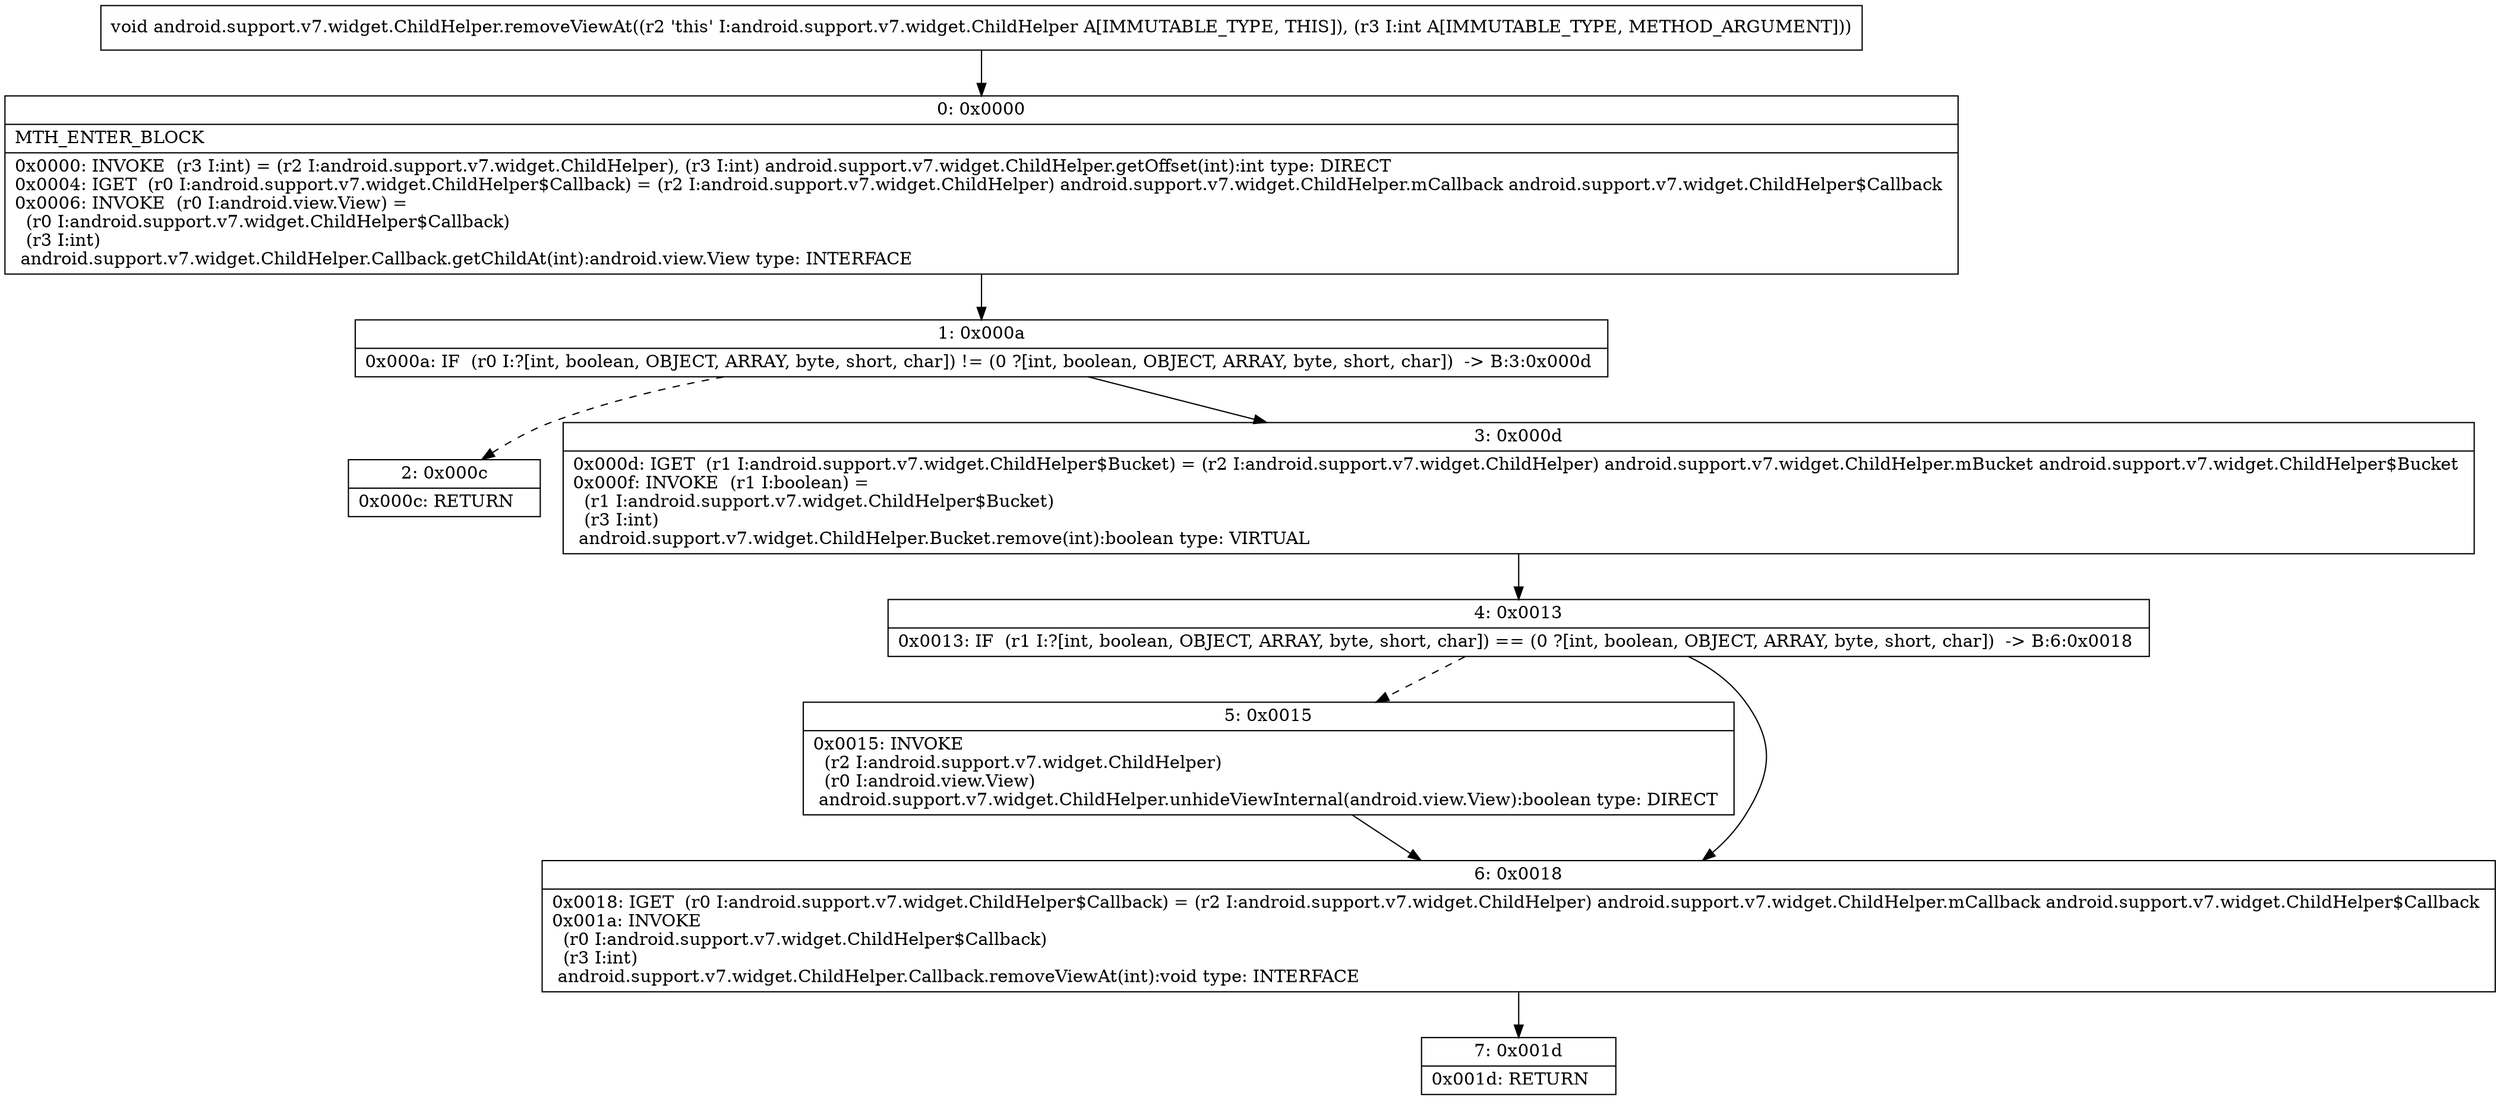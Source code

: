 digraph "CFG forandroid.support.v7.widget.ChildHelper.removeViewAt(I)V" {
Node_0 [shape=record,label="{0\:\ 0x0000|MTH_ENTER_BLOCK\l|0x0000: INVOKE  (r3 I:int) = (r2 I:android.support.v7.widget.ChildHelper), (r3 I:int) android.support.v7.widget.ChildHelper.getOffset(int):int type: DIRECT \l0x0004: IGET  (r0 I:android.support.v7.widget.ChildHelper$Callback) = (r2 I:android.support.v7.widget.ChildHelper) android.support.v7.widget.ChildHelper.mCallback android.support.v7.widget.ChildHelper$Callback \l0x0006: INVOKE  (r0 I:android.view.View) = \l  (r0 I:android.support.v7.widget.ChildHelper$Callback)\l  (r3 I:int)\l android.support.v7.widget.ChildHelper.Callback.getChildAt(int):android.view.View type: INTERFACE \l}"];
Node_1 [shape=record,label="{1\:\ 0x000a|0x000a: IF  (r0 I:?[int, boolean, OBJECT, ARRAY, byte, short, char]) != (0 ?[int, boolean, OBJECT, ARRAY, byte, short, char])  \-\> B:3:0x000d \l}"];
Node_2 [shape=record,label="{2\:\ 0x000c|0x000c: RETURN   \l}"];
Node_3 [shape=record,label="{3\:\ 0x000d|0x000d: IGET  (r1 I:android.support.v7.widget.ChildHelper$Bucket) = (r2 I:android.support.v7.widget.ChildHelper) android.support.v7.widget.ChildHelper.mBucket android.support.v7.widget.ChildHelper$Bucket \l0x000f: INVOKE  (r1 I:boolean) = \l  (r1 I:android.support.v7.widget.ChildHelper$Bucket)\l  (r3 I:int)\l android.support.v7.widget.ChildHelper.Bucket.remove(int):boolean type: VIRTUAL \l}"];
Node_4 [shape=record,label="{4\:\ 0x0013|0x0013: IF  (r1 I:?[int, boolean, OBJECT, ARRAY, byte, short, char]) == (0 ?[int, boolean, OBJECT, ARRAY, byte, short, char])  \-\> B:6:0x0018 \l}"];
Node_5 [shape=record,label="{5\:\ 0x0015|0x0015: INVOKE  \l  (r2 I:android.support.v7.widget.ChildHelper)\l  (r0 I:android.view.View)\l android.support.v7.widget.ChildHelper.unhideViewInternal(android.view.View):boolean type: DIRECT \l}"];
Node_6 [shape=record,label="{6\:\ 0x0018|0x0018: IGET  (r0 I:android.support.v7.widget.ChildHelper$Callback) = (r2 I:android.support.v7.widget.ChildHelper) android.support.v7.widget.ChildHelper.mCallback android.support.v7.widget.ChildHelper$Callback \l0x001a: INVOKE  \l  (r0 I:android.support.v7.widget.ChildHelper$Callback)\l  (r3 I:int)\l android.support.v7.widget.ChildHelper.Callback.removeViewAt(int):void type: INTERFACE \l}"];
Node_7 [shape=record,label="{7\:\ 0x001d|0x001d: RETURN   \l}"];
MethodNode[shape=record,label="{void android.support.v7.widget.ChildHelper.removeViewAt((r2 'this' I:android.support.v7.widget.ChildHelper A[IMMUTABLE_TYPE, THIS]), (r3 I:int A[IMMUTABLE_TYPE, METHOD_ARGUMENT])) }"];
MethodNode -> Node_0;
Node_0 -> Node_1;
Node_1 -> Node_2[style=dashed];
Node_1 -> Node_3;
Node_3 -> Node_4;
Node_4 -> Node_5[style=dashed];
Node_4 -> Node_6;
Node_5 -> Node_6;
Node_6 -> Node_7;
}

